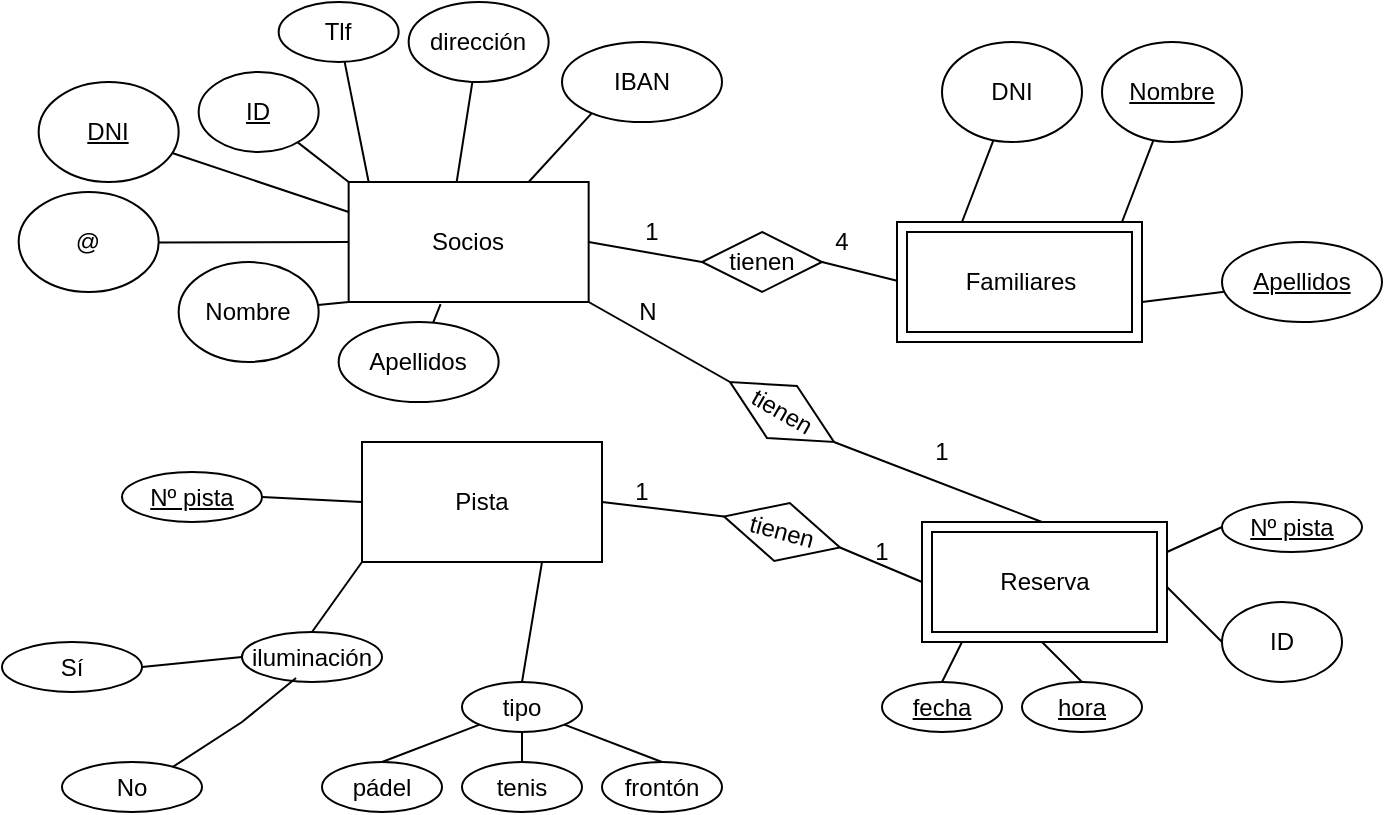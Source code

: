 <mxfile version="22.1.3" type="github">
  <diagram id="R2lEEEUBdFMjLlhIrx00" name="Page-1">
    <mxGraphModel dx="880" dy="478" grid="1" gridSize="10" guides="1" tooltips="1" connect="1" arrows="1" fold="1" page="1" pageScale="1" pageWidth="850" pageHeight="1100" math="0" shadow="0" extFonts="Permanent Marker^https://fonts.googleapis.com/css?family=Permanent+Marker">
      <root>
        <mxCell id="0" />
        <mxCell id="1" parent="0" />
        <mxCell id="WyWF_PlVWu7VsmN628Tb-1" value="Socios" style="rounded=0;whiteSpace=wrap;html=1;" parent="1" vertex="1">
          <mxGeometry x="303.33" y="100" width="120" height="60" as="geometry" />
        </mxCell>
        <mxCell id="WyWF_PlVWu7VsmN628Tb-4" value="Pista" style="rounded=0;whiteSpace=wrap;html=1;" parent="1" vertex="1">
          <mxGeometry x="310" y="230" width="120" height="60" as="geometry" />
        </mxCell>
        <mxCell id="WyWF_PlVWu7VsmN628Tb-5" value="" style="endArrow=none;html=1;rounded=0;exitX=0.45;exitY=0;exitDx=0;exitDy=0;exitPerimeter=0;" parent="1" source="WyWF_PlVWu7VsmN628Tb-1" target="WyWF_PlVWu7VsmN628Tb-6" edge="1">
          <mxGeometry width="50" height="50" relative="1" as="geometry">
            <mxPoint x="408.33" y="100" as="sourcePoint" />
            <mxPoint x="458.33" y="50" as="targetPoint" />
          </mxGeometry>
        </mxCell>
        <mxCell id="WyWF_PlVWu7VsmN628Tb-6" value="dirección" style="ellipse;whiteSpace=wrap;html=1;" parent="1" vertex="1">
          <mxGeometry x="333.33" y="10" width="70" height="40" as="geometry" />
        </mxCell>
        <mxCell id="WyWF_PlVWu7VsmN628Tb-7" value="" style="endArrow=none;html=1;rounded=0;" parent="1" target="WyWF_PlVWu7VsmN628Tb-8" edge="1">
          <mxGeometry width="50" height="50" relative="1" as="geometry">
            <mxPoint x="313.33" y="100" as="sourcePoint" />
            <mxPoint x="363.33" y="50" as="targetPoint" />
          </mxGeometry>
        </mxCell>
        <mxCell id="WyWF_PlVWu7VsmN628Tb-8" value="Tlf" style="ellipse;whiteSpace=wrap;html=1;" parent="1" vertex="1">
          <mxGeometry x="268.33" y="10" width="60" height="30" as="geometry" />
        </mxCell>
        <mxCell id="WyWF_PlVWu7VsmN628Tb-9" value="" style="endArrow=none;html=1;rounded=0;exitX=0.75;exitY=0;exitDx=0;exitDy=0;" parent="1" source="WyWF_PlVWu7VsmN628Tb-1" edge="1">
          <mxGeometry width="50" height="50" relative="1" as="geometry">
            <mxPoint x="458.33" y="140" as="sourcePoint" />
            <mxPoint x="431.664" y="58.181" as="targetPoint" />
          </mxGeometry>
        </mxCell>
        <mxCell id="WyWF_PlVWu7VsmN628Tb-10" value="IBAN" style="ellipse;whiteSpace=wrap;html=1;" parent="1" vertex="1">
          <mxGeometry x="410" y="30" width="80" height="40" as="geometry" />
        </mxCell>
        <mxCell id="WyWF_PlVWu7VsmN628Tb-11" value="" style="endArrow=none;html=1;rounded=0;exitX=0;exitY=0;exitDx=0;exitDy=0;" parent="1" source="WyWF_PlVWu7VsmN628Tb-1" target="WyWF_PlVWu7VsmN628Tb-12" edge="1">
          <mxGeometry width="50" height="50" relative="1" as="geometry">
            <mxPoint x="263.33" y="70" as="sourcePoint" />
            <mxPoint x="218.33" y="60" as="targetPoint" />
          </mxGeometry>
        </mxCell>
        <mxCell id="WyWF_PlVWu7VsmN628Tb-12" value="&lt;u&gt;ID&lt;/u&gt;" style="ellipse;whiteSpace=wrap;html=1;" parent="1" vertex="1">
          <mxGeometry x="228.33" y="45" width="60" height="40" as="geometry" />
        </mxCell>
        <mxCell id="WyWF_PlVWu7VsmN628Tb-13" value="" style="endArrow=none;html=1;rounded=0;exitX=0;exitY=0.25;exitDx=0;exitDy=0;" parent="1" source="WyWF_PlVWu7VsmN628Tb-1" target="WyWF_PlVWu7VsmN628Tb-14" edge="1">
          <mxGeometry width="50" height="50" relative="1" as="geometry">
            <mxPoint x="58.33" y="130" as="sourcePoint" />
            <mxPoint x="108.33" y="80" as="targetPoint" />
          </mxGeometry>
        </mxCell>
        <mxCell id="WyWF_PlVWu7VsmN628Tb-14" value="&lt;u&gt;DNI&lt;/u&gt;" style="ellipse;whiteSpace=wrap;html=1;" parent="1" vertex="1">
          <mxGeometry x="148.33" y="50" width="70" height="50" as="geometry" />
        </mxCell>
        <mxCell id="WyWF_PlVWu7VsmN628Tb-15" value="" style="endArrow=none;html=1;rounded=0;exitX=0;exitY=0.5;exitDx=0;exitDy=0;" parent="1" source="WyWF_PlVWu7VsmN628Tb-1" target="WyWF_PlVWu7VsmN628Tb-16" edge="1">
          <mxGeometry width="50" height="50" relative="1" as="geometry">
            <mxPoint x="263.33" y="130" as="sourcePoint" />
            <mxPoint x="98.33" y="140" as="targetPoint" />
          </mxGeometry>
        </mxCell>
        <mxCell id="WyWF_PlVWu7VsmN628Tb-16" value="@" style="ellipse;whiteSpace=wrap;html=1;" parent="1" vertex="1">
          <mxGeometry x="138.33" y="105" width="70" height="50" as="geometry" />
        </mxCell>
        <mxCell id="WyWF_PlVWu7VsmN628Tb-17" value="" style="endArrow=none;html=1;rounded=0;" parent="1" target="WyWF_PlVWu7VsmN628Tb-18" edge="1">
          <mxGeometry width="50" height="50" relative="1" as="geometry">
            <mxPoint x="690" y="120" as="sourcePoint" />
            <mxPoint x="740" y="70" as="targetPoint" />
          </mxGeometry>
        </mxCell>
        <mxCell id="WyWF_PlVWu7VsmN628Tb-18" value="&lt;u&gt;Nombre&lt;/u&gt;" style="ellipse;whiteSpace=wrap;html=1;" parent="1" vertex="1">
          <mxGeometry x="680" y="30" width="70" height="50" as="geometry" />
        </mxCell>
        <mxCell id="WyWF_PlVWu7VsmN628Tb-19" value="" style="endArrow=none;html=1;rounded=0;" parent="1" target="WyWF_PlVWu7VsmN628Tb-20" edge="1">
          <mxGeometry width="50" height="50" relative="1" as="geometry">
            <mxPoint x="610" y="120" as="sourcePoint" />
            <mxPoint x="660" y="70" as="targetPoint" />
          </mxGeometry>
        </mxCell>
        <mxCell id="WyWF_PlVWu7VsmN628Tb-20" value="DNI" style="ellipse;whiteSpace=wrap;html=1;" parent="1" vertex="1">
          <mxGeometry x="600" y="30" width="70" height="50" as="geometry" />
        </mxCell>
        <mxCell id="WyWF_PlVWu7VsmN628Tb-21" value="" style="endArrow=none;html=1;rounded=0;" parent="1" target="WyWF_PlVWu7VsmN628Tb-22" edge="1">
          <mxGeometry width="50" height="50" relative="1" as="geometry">
            <mxPoint x="700" y="160" as="sourcePoint" />
            <mxPoint x="750" y="110" as="targetPoint" />
          </mxGeometry>
        </mxCell>
        <mxCell id="WyWF_PlVWu7VsmN628Tb-22" value="&lt;u&gt;Apellidos&lt;/u&gt;" style="ellipse;whiteSpace=wrap;html=1;" parent="1" vertex="1">
          <mxGeometry x="740" y="130" width="80" height="40" as="geometry" />
        </mxCell>
        <mxCell id="WyWF_PlVWu7VsmN628Tb-24" value="tienen" style="rhombus;whiteSpace=wrap;html=1;" parent="1" vertex="1">
          <mxGeometry x="480" y="125" width="60" height="30" as="geometry" />
        </mxCell>
        <mxCell id="WyWF_PlVWu7VsmN628Tb-25" value="" style="endArrow=none;html=1;rounded=0;entryX=0;entryY=0.5;entryDx=0;entryDy=0;exitX=1;exitY=0.5;exitDx=0;exitDy=0;" parent="1" source="WyWF_PlVWu7VsmN628Tb-1" target="WyWF_PlVWu7VsmN628Tb-24" edge="1">
          <mxGeometry width="50" height="50" relative="1" as="geometry">
            <mxPoint x="400" y="280" as="sourcePoint" />
            <mxPoint x="450" y="230" as="targetPoint" />
          </mxGeometry>
        </mxCell>
        <mxCell id="WyWF_PlVWu7VsmN628Tb-26" value="" style="endArrow=none;html=1;rounded=0;entryX=1;entryY=0.5;entryDx=0;entryDy=0;exitX=0;exitY=0.5;exitDx=0;exitDy=0;" parent="1" target="WyWF_PlVWu7VsmN628Tb-24" edge="1">
          <mxGeometry width="50" height="50" relative="1" as="geometry">
            <mxPoint x="580" y="150" as="sourcePoint" />
            <mxPoint x="450" y="230" as="targetPoint" />
          </mxGeometry>
        </mxCell>
        <mxCell id="WyWF_PlVWu7VsmN628Tb-37" value="tienen" style="rhombus;whiteSpace=wrap;html=1;rotation=30;" parent="1" vertex="1">
          <mxGeometry x="490" y="200" width="60" height="30" as="geometry" />
        </mxCell>
        <mxCell id="WyWF_PlVWu7VsmN628Tb-38" value="" style="endArrow=none;html=1;rounded=0;exitX=0.5;exitY=0;exitDx=0;exitDy=0;entryX=1;entryY=0.5;entryDx=0;entryDy=0;" parent="1" target="WyWF_PlVWu7VsmN628Tb-37" edge="1">
          <mxGeometry width="50" height="50" relative="1" as="geometry">
            <mxPoint x="650" y="270" as="sourcePoint" />
            <mxPoint x="550" y="240" as="targetPoint" />
          </mxGeometry>
        </mxCell>
        <mxCell id="WyWF_PlVWu7VsmN628Tb-39" value="" style="endArrow=none;html=1;rounded=0;entryX=0;entryY=0.5;entryDx=0;entryDy=0;exitX=1;exitY=1;exitDx=0;exitDy=0;" parent="1" source="WyWF_PlVWu7VsmN628Tb-1" target="WyWF_PlVWu7VsmN628Tb-37" edge="1">
          <mxGeometry width="50" height="50" relative="1" as="geometry">
            <mxPoint x="590" y="160" as="sourcePoint" />
            <mxPoint x="550" y="160" as="targetPoint" />
          </mxGeometry>
        </mxCell>
        <mxCell id="WyWF_PlVWu7VsmN628Tb-40" value="tipo" style="ellipse;whiteSpace=wrap;html=1;" parent="1" vertex="1">
          <mxGeometry x="360" y="350" width="60" height="25" as="geometry" />
        </mxCell>
        <mxCell id="WyWF_PlVWu7VsmN628Tb-41" value="iluminación" style="ellipse;whiteSpace=wrap;html=1;" parent="1" vertex="1">
          <mxGeometry x="250" y="325" width="70" height="25" as="geometry" />
        </mxCell>
        <mxCell id="WyWF_PlVWu7VsmN628Tb-42" value="" style="endArrow=none;html=1;rounded=0;entryX=0.5;entryY=0;entryDx=0;entryDy=0;exitX=0;exitY=1;exitDx=0;exitDy=0;" parent="1" source="WyWF_PlVWu7VsmN628Tb-4" target="WyWF_PlVWu7VsmN628Tb-41" edge="1">
          <mxGeometry width="50" height="50" relative="1" as="geometry">
            <mxPoint x="320" y="270" as="sourcePoint" />
            <mxPoint x="300" y="270" as="targetPoint" />
          </mxGeometry>
        </mxCell>
        <mxCell id="WyWF_PlVWu7VsmN628Tb-43" value="" style="endArrow=none;html=1;rounded=0;entryX=0.75;entryY=1;entryDx=0;entryDy=0;exitX=0.5;exitY=0;exitDx=0;exitDy=0;" parent="1" source="WyWF_PlVWu7VsmN628Tb-40" target="WyWF_PlVWu7VsmN628Tb-4" edge="1">
          <mxGeometry width="50" height="50" relative="1" as="geometry">
            <mxPoint x="440" y="320" as="sourcePoint" />
            <mxPoint x="399" y="322" as="targetPoint" />
            <Array as="points" />
          </mxGeometry>
        </mxCell>
        <mxCell id="brks7QJ95a0oLIJPX-ze-1" value="tienen" style="rhombus;whiteSpace=wrap;html=1;rotation=15;" vertex="1" parent="1">
          <mxGeometry x="490" y="260" width="60" height="30" as="geometry" />
        </mxCell>
        <mxCell id="brks7QJ95a0oLIJPX-ze-2" value="" style="endArrow=none;html=1;rounded=0;exitX=1;exitY=0.5;exitDx=0;exitDy=0;entryX=0;entryY=0.5;entryDx=0;entryDy=0;" edge="1" parent="1" source="WyWF_PlVWu7VsmN628Tb-4" target="brks7QJ95a0oLIJPX-ze-1">
          <mxGeometry width="50" height="50" relative="1" as="geometry">
            <mxPoint x="420" y="363" as="sourcePoint" />
            <mxPoint x="500" y="310" as="targetPoint" />
            <Array as="points" />
          </mxGeometry>
        </mxCell>
        <mxCell id="brks7QJ95a0oLIJPX-ze-3" value="" style="endArrow=none;html=1;rounded=0;entryX=1;entryY=0.5;entryDx=0;entryDy=0;exitX=0;exitY=0.5;exitDx=0;exitDy=0;" edge="1" parent="1" target="brks7QJ95a0oLIJPX-ze-1">
          <mxGeometry width="50" height="50" relative="1" as="geometry">
            <mxPoint x="590" y="300" as="sourcePoint" />
            <mxPoint x="420" y="310" as="targetPoint" />
            <Array as="points" />
          </mxGeometry>
        </mxCell>
        <mxCell id="brks7QJ95a0oLIJPX-ze-5" value="&lt;u&gt;fecha&lt;/u&gt;" style="ellipse;whiteSpace=wrap;html=1;" vertex="1" parent="1">
          <mxGeometry x="570" y="350" width="60" height="25" as="geometry" />
        </mxCell>
        <mxCell id="brks7QJ95a0oLIJPX-ze-6" value="&lt;u&gt;hora&lt;/u&gt;" style="ellipse;whiteSpace=wrap;html=1;" vertex="1" parent="1">
          <mxGeometry x="640" y="350" width="60" height="25" as="geometry" />
        </mxCell>
        <mxCell id="brks7QJ95a0oLIJPX-ze-8" value="pádel" style="ellipse;whiteSpace=wrap;html=1;" vertex="1" parent="1">
          <mxGeometry x="290" y="390" width="60" height="25" as="geometry" />
        </mxCell>
        <mxCell id="brks7QJ95a0oLIJPX-ze-9" value="tenis" style="ellipse;whiteSpace=wrap;html=1;" vertex="1" parent="1">
          <mxGeometry x="360" y="390" width="60" height="25" as="geometry" />
        </mxCell>
        <mxCell id="brks7QJ95a0oLIJPX-ze-10" value="frontón" style="ellipse;whiteSpace=wrap;html=1;" vertex="1" parent="1">
          <mxGeometry x="430" y="390" width="60" height="25" as="geometry" />
        </mxCell>
        <mxCell id="brks7QJ95a0oLIJPX-ze-11" value="" style="endArrow=none;html=1;rounded=0;entryX=0.5;entryY=0;entryDx=0;entryDy=0;exitX=0;exitY=1;exitDx=0;exitDy=0;" edge="1" parent="1" source="WyWF_PlVWu7VsmN628Tb-40" target="brks7QJ95a0oLIJPX-ze-8">
          <mxGeometry width="50" height="50" relative="1" as="geometry">
            <mxPoint x="340" y="360" as="sourcePoint" />
            <mxPoint x="360" y="310" as="targetPoint" />
            <Array as="points" />
          </mxGeometry>
        </mxCell>
        <mxCell id="brks7QJ95a0oLIJPX-ze-12" value="" style="endArrow=none;html=1;rounded=0;entryX=0.5;entryY=0;entryDx=0;entryDy=0;exitX=0.5;exitY=1;exitDx=0;exitDy=0;" edge="1" parent="1" source="WyWF_PlVWu7VsmN628Tb-40" target="brks7QJ95a0oLIJPX-ze-9">
          <mxGeometry width="50" height="50" relative="1" as="geometry">
            <mxPoint x="398" y="369" as="sourcePoint" />
            <mxPoint x="370" y="320" as="targetPoint" />
            <Array as="points" />
          </mxGeometry>
        </mxCell>
        <mxCell id="brks7QJ95a0oLIJPX-ze-13" value="" style="endArrow=none;html=1;rounded=0;entryX=0.5;entryY=0;entryDx=0;entryDy=0;exitX=1;exitY=1;exitDx=0;exitDy=0;" edge="1" parent="1" source="WyWF_PlVWu7VsmN628Tb-40" target="brks7QJ95a0oLIJPX-ze-10">
          <mxGeometry width="50" height="50" relative="1" as="geometry">
            <mxPoint x="408" y="379" as="sourcePoint" />
            <mxPoint x="380" y="330" as="targetPoint" />
            <Array as="points" />
          </mxGeometry>
        </mxCell>
        <mxCell id="brks7QJ95a0oLIJPX-ze-14" value="" style="endArrow=none;html=1;rounded=0;entryX=0.386;entryY=0.92;entryDx=0;entryDy=0;entryPerimeter=0;exitX=0.757;exitY=0.16;exitDx=0;exitDy=0;exitPerimeter=0;" edge="1" parent="1" source="brks7QJ95a0oLIJPX-ze-18" target="WyWF_PlVWu7VsmN628Tb-41">
          <mxGeometry width="50" height="50" relative="1" as="geometry">
            <mxPoint x="230" y="403" as="sourcePoint" />
            <mxPoint x="440" y="330" as="targetPoint" />
            <Array as="points">
              <mxPoint x="250" y="370" />
            </Array>
          </mxGeometry>
        </mxCell>
        <mxCell id="brks7QJ95a0oLIJPX-ze-16" value="" style="endArrow=none;html=1;rounded=0;entryX=0;entryY=0.5;entryDx=0;entryDy=0;exitX=1;exitY=0.5;exitDx=0;exitDy=0;" edge="1" parent="1" source="brks7QJ95a0oLIJPX-ze-17" target="WyWF_PlVWu7VsmN628Tb-41">
          <mxGeometry width="50" height="50" relative="1" as="geometry">
            <mxPoint x="240" y="390" as="sourcePoint" />
            <mxPoint x="320" y="356" as="targetPoint" />
            <Array as="points" />
          </mxGeometry>
        </mxCell>
        <mxCell id="brks7QJ95a0oLIJPX-ze-17" value="Sí" style="ellipse;whiteSpace=wrap;html=1;" vertex="1" parent="1">
          <mxGeometry x="130" y="330" width="70" height="25" as="geometry" />
        </mxCell>
        <mxCell id="brks7QJ95a0oLIJPX-ze-18" value="No" style="ellipse;whiteSpace=wrap;html=1;" vertex="1" parent="1">
          <mxGeometry x="160" y="390" width="70" height="25" as="geometry" />
        </mxCell>
        <mxCell id="brks7QJ95a0oLIJPX-ze-19" value="&lt;u&gt;Nº pista&lt;/u&gt;" style="ellipse;whiteSpace=wrap;html=1;" vertex="1" parent="1">
          <mxGeometry x="190" y="245" width="70" height="25" as="geometry" />
        </mxCell>
        <mxCell id="brks7QJ95a0oLIJPX-ze-20" value="" style="endArrow=none;html=1;rounded=0;entryX=1;entryY=0.5;entryDx=0;entryDy=0;exitX=0;exitY=0.5;exitDx=0;exitDy=0;" edge="1" parent="1" target="brks7QJ95a0oLIJPX-ze-19" source="WyWF_PlVWu7VsmN628Tb-4">
          <mxGeometry width="50" height="50" relative="1" as="geometry">
            <mxPoint x="270" y="240" as="sourcePoint" />
            <mxPoint x="260" y="220" as="targetPoint" />
          </mxGeometry>
        </mxCell>
        <mxCell id="brks7QJ95a0oLIJPX-ze-21" value="" style="endArrow=none;html=1;rounded=0;entryX=0.5;entryY=0;entryDx=0;entryDy=0;" edge="1" parent="1" target="brks7QJ95a0oLIJPX-ze-5">
          <mxGeometry width="50" height="50" relative="1" as="geometry">
            <mxPoint x="610" y="330" as="sourcePoint" />
            <mxPoint x="470" y="400" as="targetPoint" />
            <Array as="points" />
          </mxGeometry>
        </mxCell>
        <mxCell id="brks7QJ95a0oLIJPX-ze-22" value="" style="endArrow=none;html=1;rounded=0;entryX=0.5;entryY=1;entryDx=0;entryDy=0;exitX=0.5;exitY=0;exitDx=0;exitDy=0;" edge="1" parent="1" source="brks7QJ95a0oLIJPX-ze-6">
          <mxGeometry width="50" height="50" relative="1" as="geometry">
            <mxPoint x="432" y="391" as="sourcePoint" />
            <mxPoint x="650" y="330" as="targetPoint" />
            <Array as="points" />
          </mxGeometry>
        </mxCell>
        <mxCell id="brks7QJ95a0oLIJPX-ze-24" value="ID" style="ellipse;whiteSpace=wrap;html=1;" vertex="1" parent="1">
          <mxGeometry x="740" y="310" width="60" height="40" as="geometry" />
        </mxCell>
        <mxCell id="brks7QJ95a0oLIJPX-ze-25" value="" style="endArrow=none;html=1;rounded=0;entryX=0;entryY=0.5;entryDx=0;entryDy=0;exitX=1;exitY=0.5;exitDx=0;exitDy=0;" edge="1" parent="1" target="brks7QJ95a0oLIJPX-ze-24">
          <mxGeometry width="50" height="50" relative="1" as="geometry">
            <mxPoint x="710" y="300" as="sourcePoint" />
            <mxPoint x="660" y="340" as="targetPoint" />
            <Array as="points" />
          </mxGeometry>
        </mxCell>
        <mxCell id="brks7QJ95a0oLIJPX-ze-27" value="Familiares" style="shape=ext;margin=3;double=1;whiteSpace=wrap;html=1;align=center;" vertex="1" parent="1">
          <mxGeometry x="577.5" y="120" width="122.5" height="60" as="geometry" />
        </mxCell>
        <mxCell id="brks7QJ95a0oLIJPX-ze-28" value="Reserva" style="shape=ext;margin=3;double=1;whiteSpace=wrap;html=1;align=center;" vertex="1" parent="1">
          <mxGeometry x="590" y="270" width="122.5" height="60" as="geometry" />
        </mxCell>
        <mxCell id="brks7QJ95a0oLIJPX-ze-31" value="&lt;u&gt;Nº pista&lt;/u&gt;" style="ellipse;whiteSpace=wrap;html=1;" vertex="1" parent="1">
          <mxGeometry x="740" y="260" width="70" height="25" as="geometry" />
        </mxCell>
        <mxCell id="brks7QJ95a0oLIJPX-ze-32" value="" style="endArrow=none;html=1;rounded=0;entryX=0;entryY=0.5;entryDx=0;entryDy=0;exitX=1;exitY=0.25;exitDx=0;exitDy=0;" edge="1" parent="1" target="brks7QJ95a0oLIJPX-ze-31" source="brks7QJ95a0oLIJPX-ze-28">
          <mxGeometry width="50" height="50" relative="1" as="geometry">
            <mxPoint x="860" y="275" as="sourcePoint" />
            <mxPoint x="810" y="235" as="targetPoint" />
          </mxGeometry>
        </mxCell>
        <mxCell id="brks7QJ95a0oLIJPX-ze-33" value="" style="endArrow=none;html=1;rounded=0;exitX=0;exitY=1;exitDx=0;exitDy=0;" edge="1" parent="1" target="brks7QJ95a0oLIJPX-ze-34" source="WyWF_PlVWu7VsmN628Tb-1">
          <mxGeometry width="50" height="50" relative="1" as="geometry">
            <mxPoint x="228.33" y="230" as="sourcePoint" />
            <mxPoint x="278.33" y="180" as="targetPoint" />
          </mxGeometry>
        </mxCell>
        <mxCell id="brks7QJ95a0oLIJPX-ze-34" value="Nombre" style="ellipse;whiteSpace=wrap;html=1;" vertex="1" parent="1">
          <mxGeometry x="218.33" y="140" width="70" height="50" as="geometry" />
        </mxCell>
        <mxCell id="brks7QJ95a0oLIJPX-ze-35" value="" style="endArrow=none;html=1;rounded=0;exitX=0.383;exitY=1.017;exitDx=0;exitDy=0;exitPerimeter=0;" edge="1" parent="1" target="brks7QJ95a0oLIJPX-ze-36" source="WyWF_PlVWu7VsmN628Tb-1">
          <mxGeometry width="50" height="50" relative="1" as="geometry">
            <mxPoint x="238.33" y="270" as="sourcePoint" />
            <mxPoint x="288.33" y="220" as="targetPoint" />
          </mxGeometry>
        </mxCell>
        <mxCell id="brks7QJ95a0oLIJPX-ze-36" value="Apellidos" style="ellipse;whiteSpace=wrap;html=1;" vertex="1" parent="1">
          <mxGeometry x="298.33" y="170" width="80" height="40" as="geometry" />
        </mxCell>
        <mxCell id="brks7QJ95a0oLIJPX-ze-38" value="1" style="text;strokeColor=none;align=center;fillColor=none;html=1;verticalAlign=middle;whiteSpace=wrap;rounded=0;" vertex="1" parent="1">
          <mxGeometry x="420" y="240" width="60" height="30" as="geometry" />
        </mxCell>
        <mxCell id="brks7QJ95a0oLIJPX-ze-39" value="1" style="text;strokeColor=none;align=center;fillColor=none;html=1;verticalAlign=middle;whiteSpace=wrap;rounded=0;" vertex="1" parent="1">
          <mxGeometry x="540" y="270" width="60" height="30" as="geometry" />
        </mxCell>
        <mxCell id="brks7QJ95a0oLIJPX-ze-40" value="1" style="text;strokeColor=none;align=center;fillColor=none;html=1;verticalAlign=middle;whiteSpace=wrap;rounded=0;" vertex="1" parent="1">
          <mxGeometry x="425" y="110" width="60" height="30" as="geometry" />
        </mxCell>
        <mxCell id="brks7QJ95a0oLIJPX-ze-41" value="4" style="text;strokeColor=none;align=center;fillColor=none;html=1;verticalAlign=middle;whiteSpace=wrap;rounded=0;" vertex="1" parent="1">
          <mxGeometry x="520" y="115" width="60" height="30" as="geometry" />
        </mxCell>
        <mxCell id="brks7QJ95a0oLIJPX-ze-42" value="1" style="text;strokeColor=none;align=center;fillColor=none;html=1;verticalAlign=middle;whiteSpace=wrap;rounded=0;" vertex="1" parent="1">
          <mxGeometry x="570" y="220" width="60" height="30" as="geometry" />
        </mxCell>
        <mxCell id="brks7QJ95a0oLIJPX-ze-43" value="N" style="text;strokeColor=none;align=center;fillColor=none;html=1;verticalAlign=middle;whiteSpace=wrap;rounded=0;" vertex="1" parent="1">
          <mxGeometry x="423.33" y="150" width="60" height="30" as="geometry" />
        </mxCell>
      </root>
    </mxGraphModel>
  </diagram>
</mxfile>
